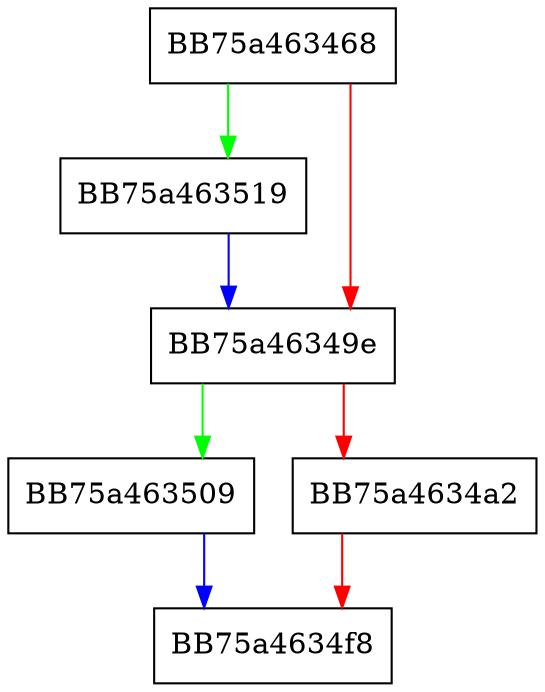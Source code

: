 digraph balance_deeper {
  node [shape="box"];
  graph [splines=ortho];
  BB75a463468 -> BB75a463519 [color="green"];
  BB75a463468 -> BB75a46349e [color="red"];
  BB75a46349e -> BB75a463509 [color="green"];
  BB75a46349e -> BB75a4634a2 [color="red"];
  BB75a4634a2 -> BB75a4634f8 [color="red"];
  BB75a463509 -> BB75a4634f8 [color="blue"];
  BB75a463519 -> BB75a46349e [color="blue"];
}